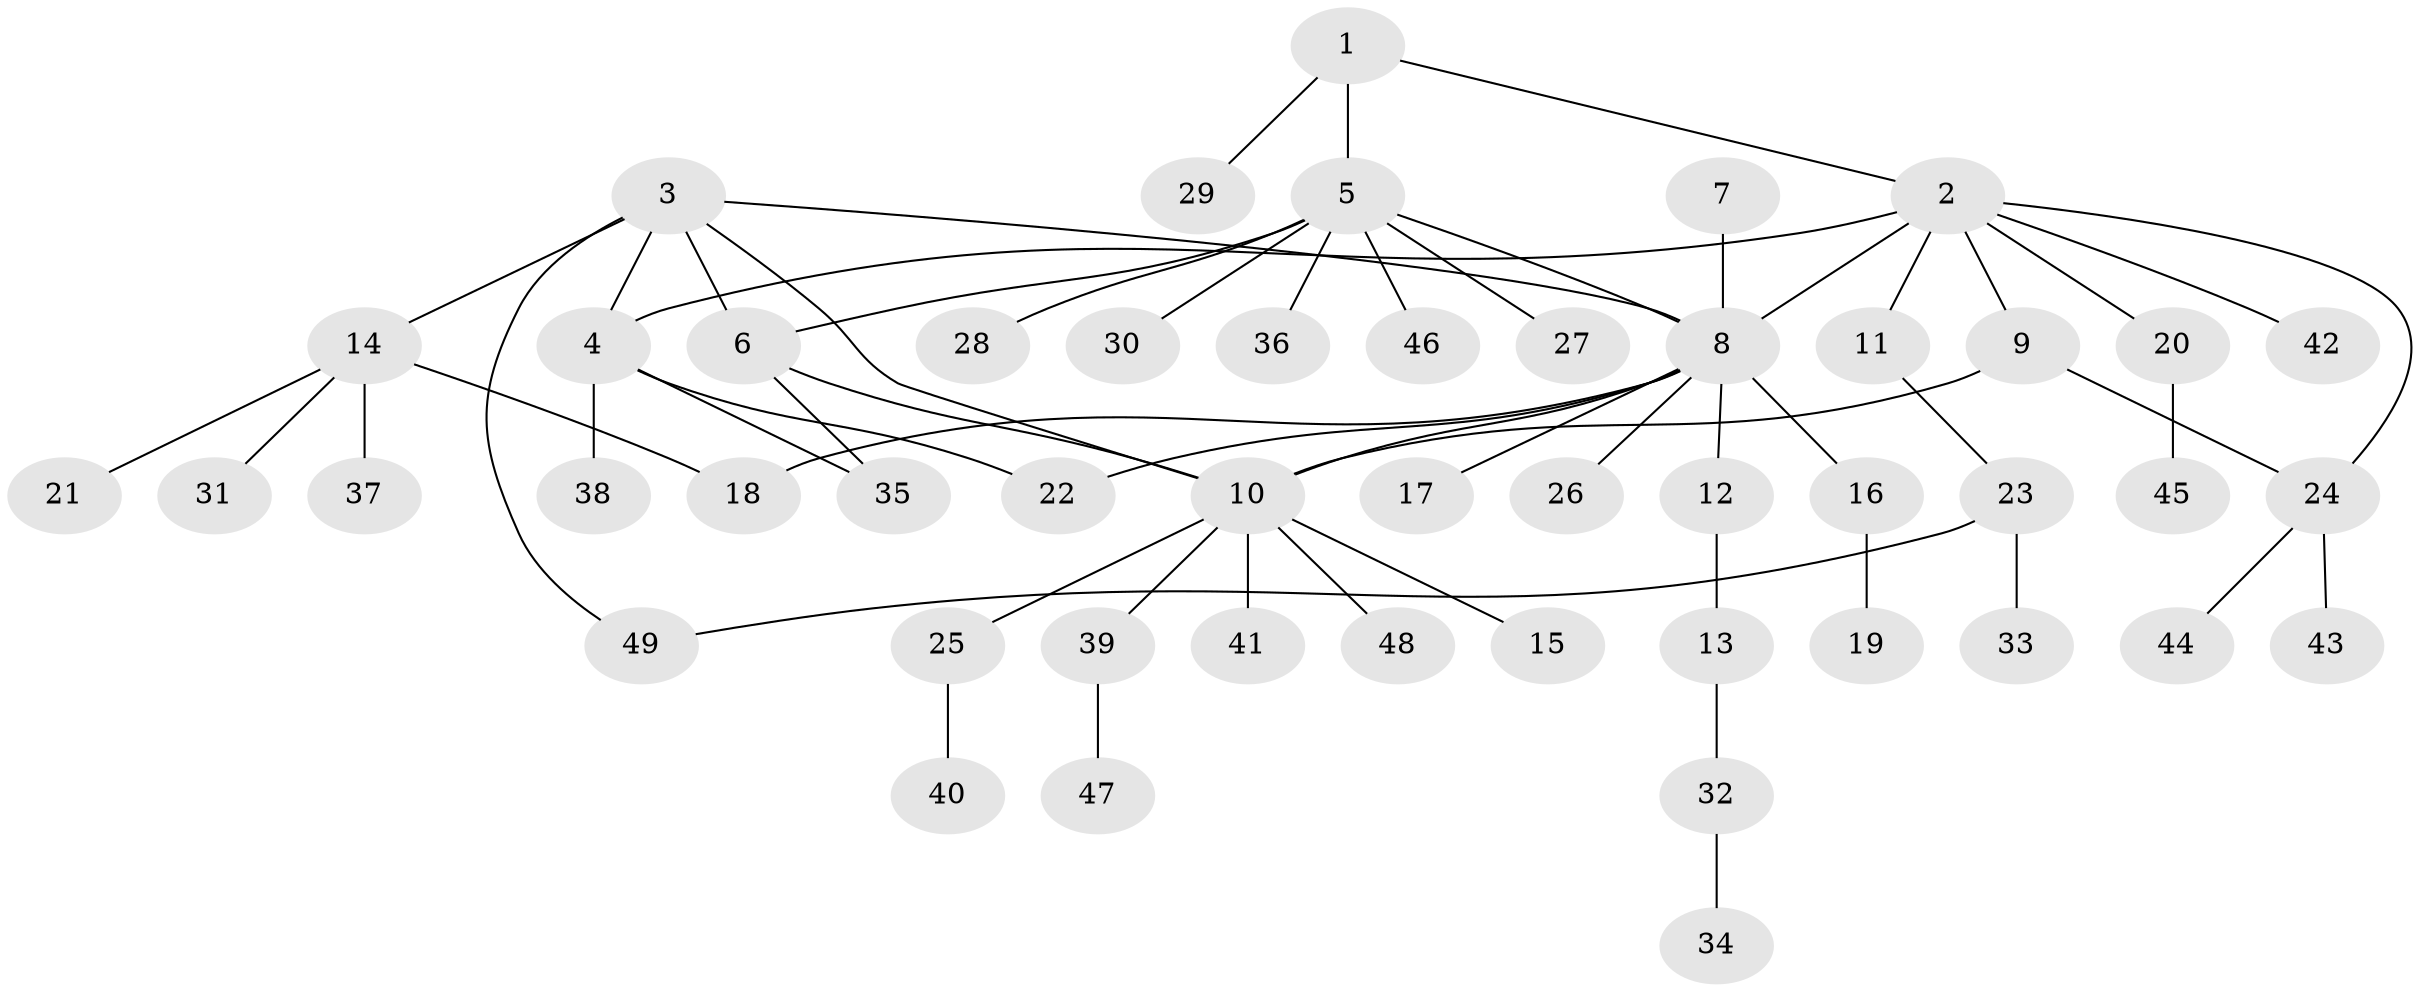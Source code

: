 // coarse degree distribution, {9: 0.05714285714285714, 6: 0.02857142857142857, 4: 0.08571428571428572, 1: 0.5714285714285714, 10: 0.02857142857142857, 8: 0.02857142857142857, 2: 0.2}
// Generated by graph-tools (version 1.1) at 2025/52/02/27/25 19:52:19]
// undirected, 49 vertices, 59 edges
graph export_dot {
graph [start="1"]
  node [color=gray90,style=filled];
  1;
  2;
  3;
  4;
  5;
  6;
  7;
  8;
  9;
  10;
  11;
  12;
  13;
  14;
  15;
  16;
  17;
  18;
  19;
  20;
  21;
  22;
  23;
  24;
  25;
  26;
  27;
  28;
  29;
  30;
  31;
  32;
  33;
  34;
  35;
  36;
  37;
  38;
  39;
  40;
  41;
  42;
  43;
  44;
  45;
  46;
  47;
  48;
  49;
  1 -- 2;
  1 -- 5;
  1 -- 29;
  2 -- 4;
  2 -- 8;
  2 -- 9;
  2 -- 11;
  2 -- 20;
  2 -- 24;
  2 -- 42;
  3 -- 4;
  3 -- 6;
  3 -- 8;
  3 -- 10;
  3 -- 14;
  3 -- 49;
  4 -- 22;
  4 -- 35;
  4 -- 38;
  5 -- 6;
  5 -- 8;
  5 -- 27;
  5 -- 28;
  5 -- 30;
  5 -- 36;
  5 -- 46;
  6 -- 10;
  6 -- 35;
  7 -- 8;
  8 -- 10;
  8 -- 12;
  8 -- 16;
  8 -- 17;
  8 -- 18;
  8 -- 22;
  8 -- 26;
  9 -- 10;
  9 -- 24;
  10 -- 15;
  10 -- 25;
  10 -- 39;
  10 -- 41;
  10 -- 48;
  11 -- 23;
  12 -- 13;
  13 -- 32;
  14 -- 18;
  14 -- 21;
  14 -- 31;
  14 -- 37;
  16 -- 19;
  20 -- 45;
  23 -- 33;
  23 -- 49;
  24 -- 43;
  24 -- 44;
  25 -- 40;
  32 -- 34;
  39 -- 47;
}
